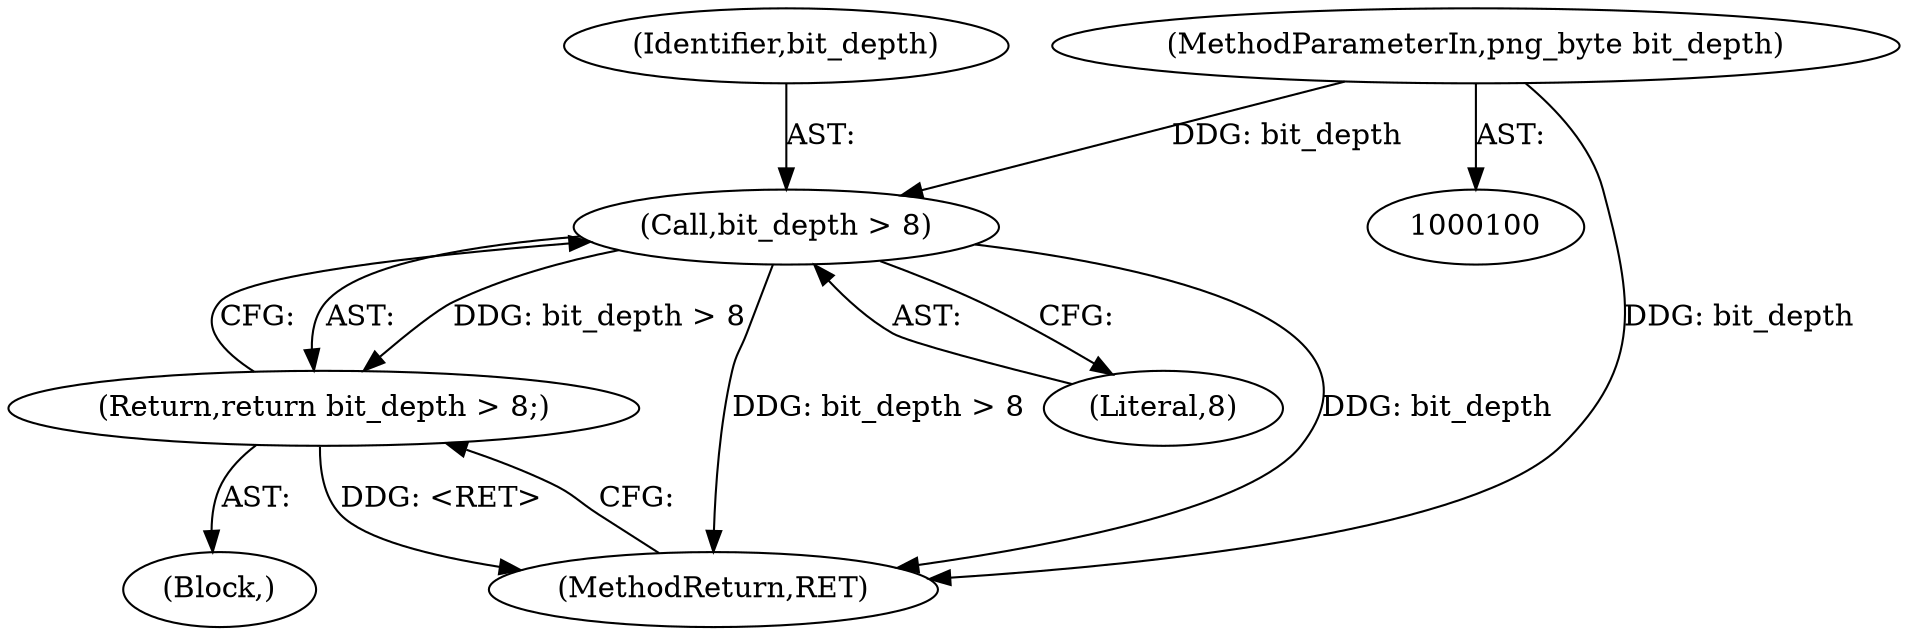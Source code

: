 digraph "1_Android_9d4853418ab2f754c2b63e091c29c5529b8b86ca_79@del" {
"1000104" [label="(MethodParameterIn,png_byte bit_depth)"];
"1000119" [label="(Call,bit_depth > 8)"];
"1000118" [label="(Return,return bit_depth > 8;)"];
"1000121" [label="(Literal,8)"];
"1000104" [label="(MethodParameterIn,png_byte bit_depth)"];
"1000119" [label="(Call,bit_depth > 8)"];
"1000120" [label="(Identifier,bit_depth)"];
"1000122" [label="(MethodReturn,RET)"];
"1000105" [label="(Block,)"];
"1000118" [label="(Return,return bit_depth > 8;)"];
"1000104" -> "1000100"  [label="AST: "];
"1000104" -> "1000122"  [label="DDG: bit_depth"];
"1000104" -> "1000119"  [label="DDG: bit_depth"];
"1000119" -> "1000118"  [label="AST: "];
"1000119" -> "1000121"  [label="CFG: "];
"1000120" -> "1000119"  [label="AST: "];
"1000121" -> "1000119"  [label="AST: "];
"1000118" -> "1000119"  [label="CFG: "];
"1000119" -> "1000122"  [label="DDG: bit_depth > 8"];
"1000119" -> "1000122"  [label="DDG: bit_depth"];
"1000119" -> "1000118"  [label="DDG: bit_depth > 8"];
"1000118" -> "1000105"  [label="AST: "];
"1000122" -> "1000118"  [label="CFG: "];
"1000118" -> "1000122"  [label="DDG: <RET>"];
}
